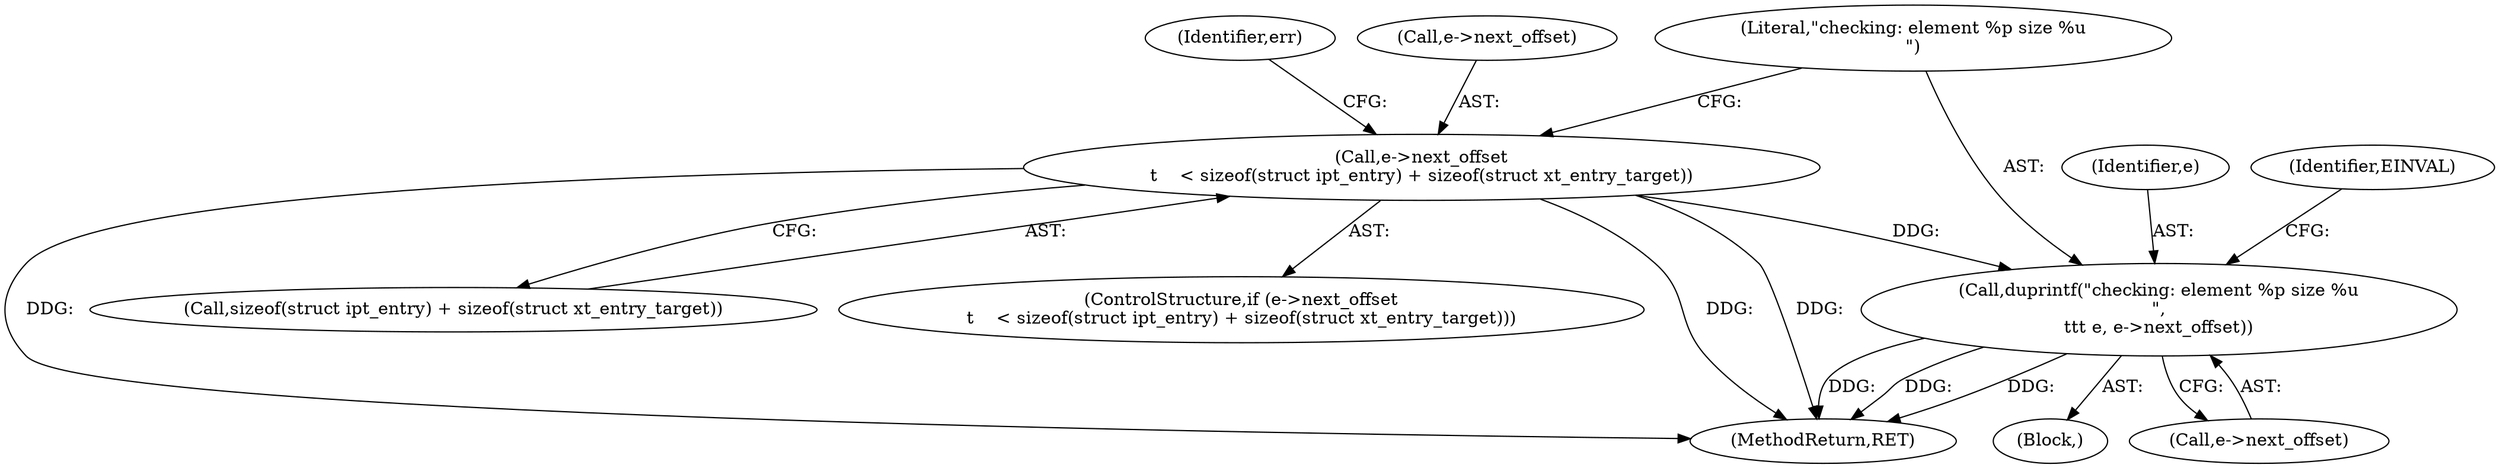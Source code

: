 digraph "0_linux_6e94e0cfb0887e4013b3b930fa6ab1fe6bb6ba91_2@pointer" {
"1000131" [label="(Call,duprintf(\"checking: element %p size %u\n\",\n\t\t\t e, e->next_offset))"];
"1000121" [label="(Call,e->next_offset\n\t    < sizeof(struct ipt_entry) + sizeof(struct xt_entry_target))"];
"1000133" [label="(Identifier,e)"];
"1000134" [label="(Call,e->next_offset)"];
"1000141" [label="(Identifier,err)"];
"1000223" [label="(MethodReturn,RET)"];
"1000130" [label="(Block,)"];
"1000122" [label="(Call,e->next_offset)"];
"1000121" [label="(Call,e->next_offset\n\t    < sizeof(struct ipt_entry) + sizeof(struct xt_entry_target))"];
"1000125" [label="(Call,sizeof(struct ipt_entry) + sizeof(struct xt_entry_target))"];
"1000132" [label="(Literal,\"checking: element %p size %u\n\")"];
"1000139" [label="(Identifier,EINVAL)"];
"1000120" [label="(ControlStructure,if (e->next_offset\n\t    < sizeof(struct ipt_entry) + sizeof(struct xt_entry_target)))"];
"1000131" [label="(Call,duprintf(\"checking: element %p size %u\n\",\n\t\t\t e, e->next_offset))"];
"1000131" -> "1000130"  [label="AST: "];
"1000131" -> "1000134"  [label="CFG: "];
"1000132" -> "1000131"  [label="AST: "];
"1000133" -> "1000131"  [label="AST: "];
"1000134" -> "1000131"  [label="AST: "];
"1000139" -> "1000131"  [label="CFG: "];
"1000131" -> "1000223"  [label="DDG: "];
"1000131" -> "1000223"  [label="DDG: "];
"1000131" -> "1000223"  [label="DDG: "];
"1000121" -> "1000131"  [label="DDG: "];
"1000121" -> "1000120"  [label="AST: "];
"1000121" -> "1000125"  [label="CFG: "];
"1000122" -> "1000121"  [label="AST: "];
"1000125" -> "1000121"  [label="AST: "];
"1000132" -> "1000121"  [label="CFG: "];
"1000141" -> "1000121"  [label="CFG: "];
"1000121" -> "1000223"  [label="DDG: "];
"1000121" -> "1000223"  [label="DDG: "];
"1000121" -> "1000223"  [label="DDG: "];
}
